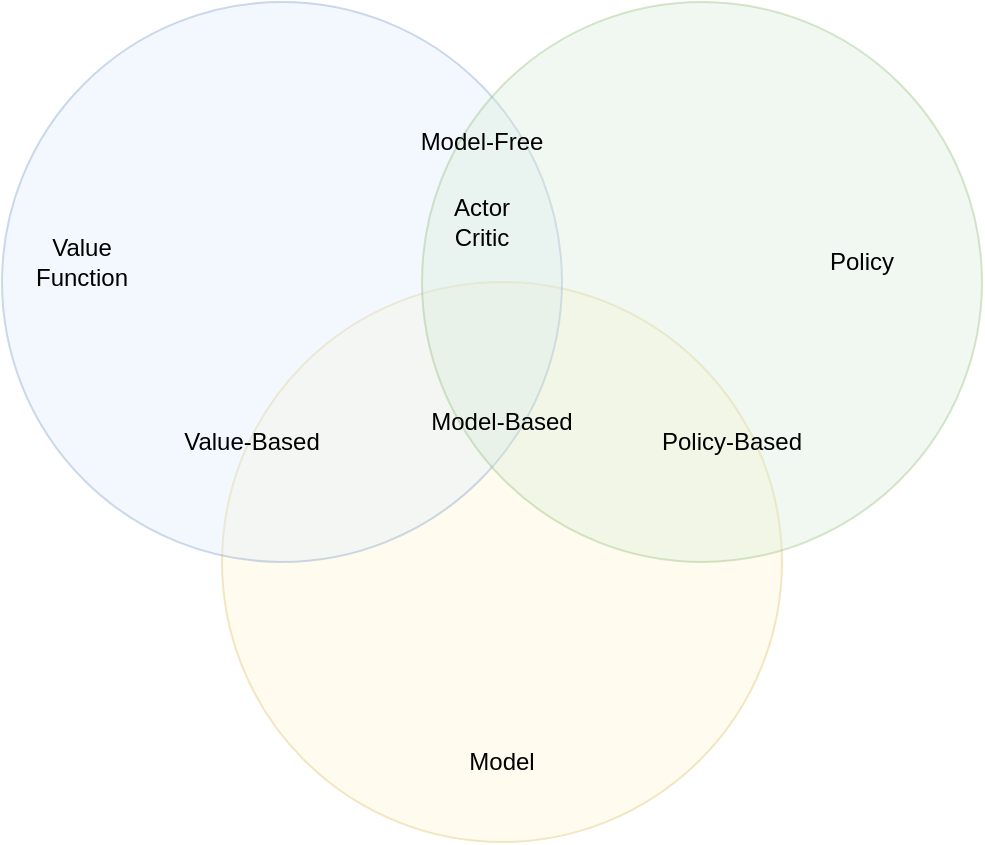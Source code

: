 <mxfile version="14.3.1" type="device"><diagram id="Pfsk8FR_510MetiRVkfa" name="Page-1"><mxGraphModel dx="575" dy="427" grid="1" gridSize="10" guides="1" tooltips="1" connect="1" arrows="1" fold="1" page="1" pageScale="1" pageWidth="850" pageHeight="1100" math="0" shadow="0"><root><mxCell id="0"/><mxCell id="1" parent="0"/><mxCell id="BbFGIUbqrARAUZrkOJR--2" value="" style="ellipse;whiteSpace=wrap;html=1;aspect=fixed;fillColor=#fff2cc;strokeColor=#d6b656;opacity=33;" vertex="1" parent="1"><mxGeometry x="140" y="170" width="280" height="280" as="geometry"/></mxCell><mxCell id="BbFGIUbqrARAUZrkOJR--4" value="" style="ellipse;whiteSpace=wrap;html=1;aspect=fixed;fillColor=#dae8fc;strokeColor=#6c8ebf;opacity=33;" vertex="1" parent="1"><mxGeometry x="30" y="30" width="280" height="280" as="geometry"/></mxCell><mxCell id="BbFGIUbqrARAUZrkOJR--5" value="" style="ellipse;whiteSpace=wrap;html=1;aspect=fixed;fillColor=#d5e8d4;shadow=0;sketch=0;strokeColor=#82b366;opacity=33;" vertex="1" parent="1"><mxGeometry x="240" y="30" width="280" height="280" as="geometry"/></mxCell><mxCell id="BbFGIUbqrARAUZrkOJR--6" value="Value Function" style="text;html=1;strokeColor=none;fillColor=none;align=center;verticalAlign=middle;whiteSpace=wrap;rounded=0;" vertex="1" parent="1"><mxGeometry x="50" y="150" width="40" height="20" as="geometry"/></mxCell><mxCell id="BbFGIUbqrARAUZrkOJR--7" value="Policy" style="text;html=1;strokeColor=none;fillColor=none;align=center;verticalAlign=middle;whiteSpace=wrap;rounded=0;" vertex="1" parent="1"><mxGeometry x="440" y="150" width="40" height="20" as="geometry"/></mxCell><mxCell id="BbFGIUbqrARAUZrkOJR--8" value="Model " style="text;html=1;strokeColor=none;fillColor=none;align=center;verticalAlign=middle;whiteSpace=wrap;rounded=0;" vertex="1" parent="1"><mxGeometry x="260" y="400" width="40" height="20" as="geometry"/></mxCell><mxCell id="BbFGIUbqrARAUZrkOJR--9" value="Value-Based" style="text;html=1;strokeColor=none;fillColor=none;align=center;verticalAlign=middle;whiteSpace=wrap;rounded=0;" vertex="1" parent="1"><mxGeometry x="110" y="240" width="90" height="20" as="geometry"/></mxCell><mxCell id="BbFGIUbqrARAUZrkOJR--10" value="Model-Based" style="text;html=1;strokeColor=none;fillColor=none;align=center;verticalAlign=middle;whiteSpace=wrap;rounded=0;" vertex="1" parent="1"><mxGeometry x="235" y="230" width="90" height="20" as="geometry"/></mxCell><mxCell id="BbFGIUbqrARAUZrkOJR--11" value="Model-Free" style="text;html=1;strokeColor=none;fillColor=none;align=center;verticalAlign=middle;whiteSpace=wrap;rounded=0;" vertex="1" parent="1"><mxGeometry x="225" y="90" width="90" height="20" as="geometry"/></mxCell><mxCell id="BbFGIUbqrARAUZrkOJR--12" value="&lt;div&gt;Actor&lt;/div&gt;&lt;div&gt;Critic&lt;/div&gt;" style="text;html=1;strokeColor=none;fillColor=none;align=center;verticalAlign=middle;whiteSpace=wrap;rounded=0;" vertex="1" parent="1"><mxGeometry x="225" y="130" width="90" height="20" as="geometry"/></mxCell><mxCell id="BbFGIUbqrARAUZrkOJR--13" value="Policy-Based" style="text;html=1;strokeColor=none;fillColor=none;align=center;verticalAlign=middle;whiteSpace=wrap;rounded=0;" vertex="1" parent="1"><mxGeometry x="350" y="240" width="90" height="20" as="geometry"/></mxCell></root></mxGraphModel></diagram></mxfile>